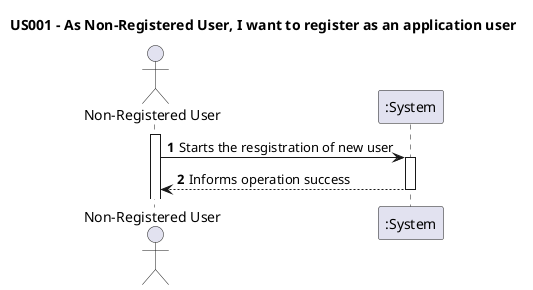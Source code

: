 @startuml
'https://plantuml.com/sequence-diagram

title US001 - As Non-Registered User, I want to register as an application user

autoactivate on
autonumber

actor "Non-Registered User" as User
participant ":System" as System

activate User

User -> System:Starts the resgistration of new user
'System --> User: request the required data: Name, E-mail, Function, Password, Password Confirmation and photo(optional)

'User -> System: Types required data
User <-- System: Informs operation success
@enduml